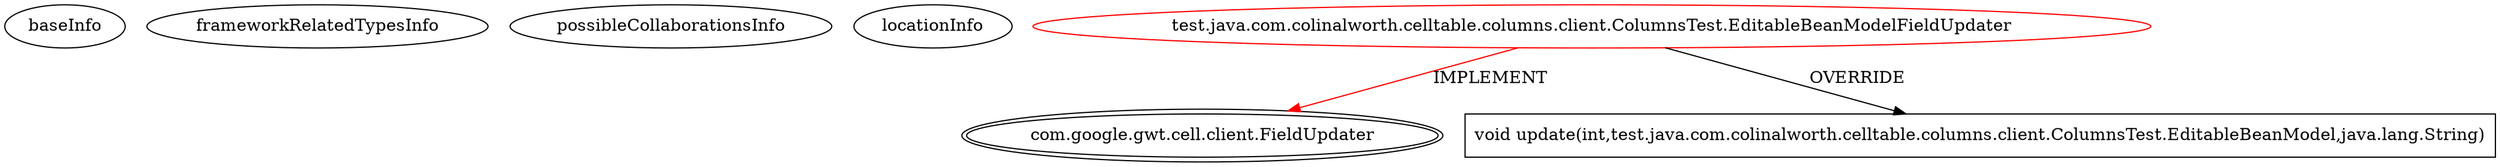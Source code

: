 digraph {
baseInfo[graphId=4237,category="extension_graph",isAnonymous=false,possibleRelation=false]
frameworkRelatedTypesInfo[0="com.google.gwt.cell.client.FieldUpdater"]
possibleCollaborationsInfo[]
locationInfo[projectName="niloc132-celltable-tools",filePath="/niloc132-celltable-tools/celltable-tools-master/src/test/java/com/colinalworth/celltable/columns/client/ColumnsTest.java",contextSignature="EditableBeanModelFieldUpdater",graphId="4237"]
0[label="test.java.com.colinalworth.celltable.columns.client.ColumnsTest.EditableBeanModelFieldUpdater",vertexType="ROOT_CLIENT_CLASS_DECLARATION",isFrameworkType=false,color=red]
1[label="com.google.gwt.cell.client.FieldUpdater",vertexType="FRAMEWORK_INTERFACE_TYPE",isFrameworkType=true,peripheries=2]
2[label="void update(int,test.java.com.colinalworth.celltable.columns.client.ColumnsTest.EditableBeanModel,java.lang.String)",vertexType="OVERRIDING_METHOD_DECLARATION",isFrameworkType=false,shape=box]
0->1[label="IMPLEMENT",color=red]
0->2[label="OVERRIDE"]
}
